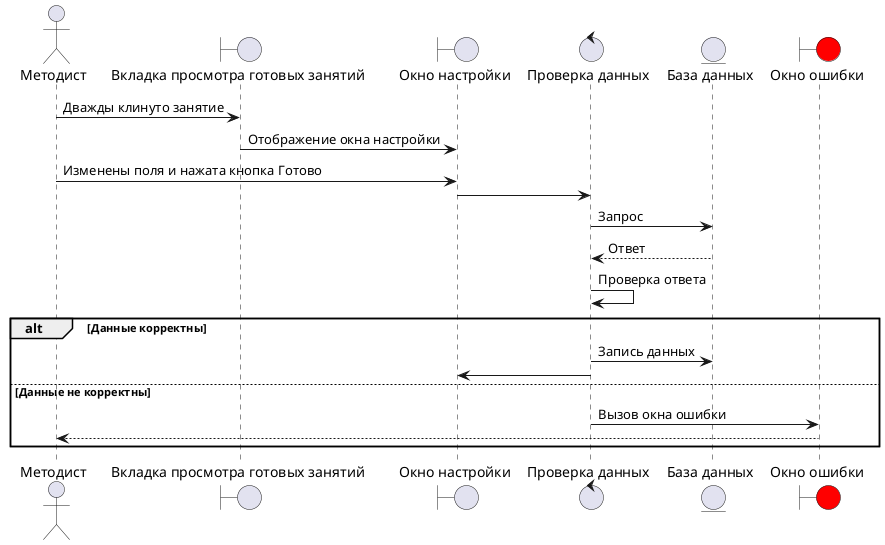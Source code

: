 @startuml PoIspravlenieZanyatia.wsd

actor "Методист" as pl

boundary "Вкладка просмотра готовых занятий" as bo
boundary "Окно настройки" as bo1

control "Проверка данных" as co1

entity "База данных" as en

boundary "Окно ошибки" as err #Red

pl -> bo : Дважды клинуто занятие

bo -> bo1 : Отображение окна настройки

pl -> bo1 : Изменены поля и нажата кнопка Готово

bo1 -> co1

co1 -> en : Запрос

en --> co1 : Ответ

co1 -> co1 : Проверка ответа

alt Данные корректны

co1 -> en : Запись данных

co1 -> bo1

else Данные не корректны

co1 -> err : Вызов окна ошибки

err --> pl

end

@enduml